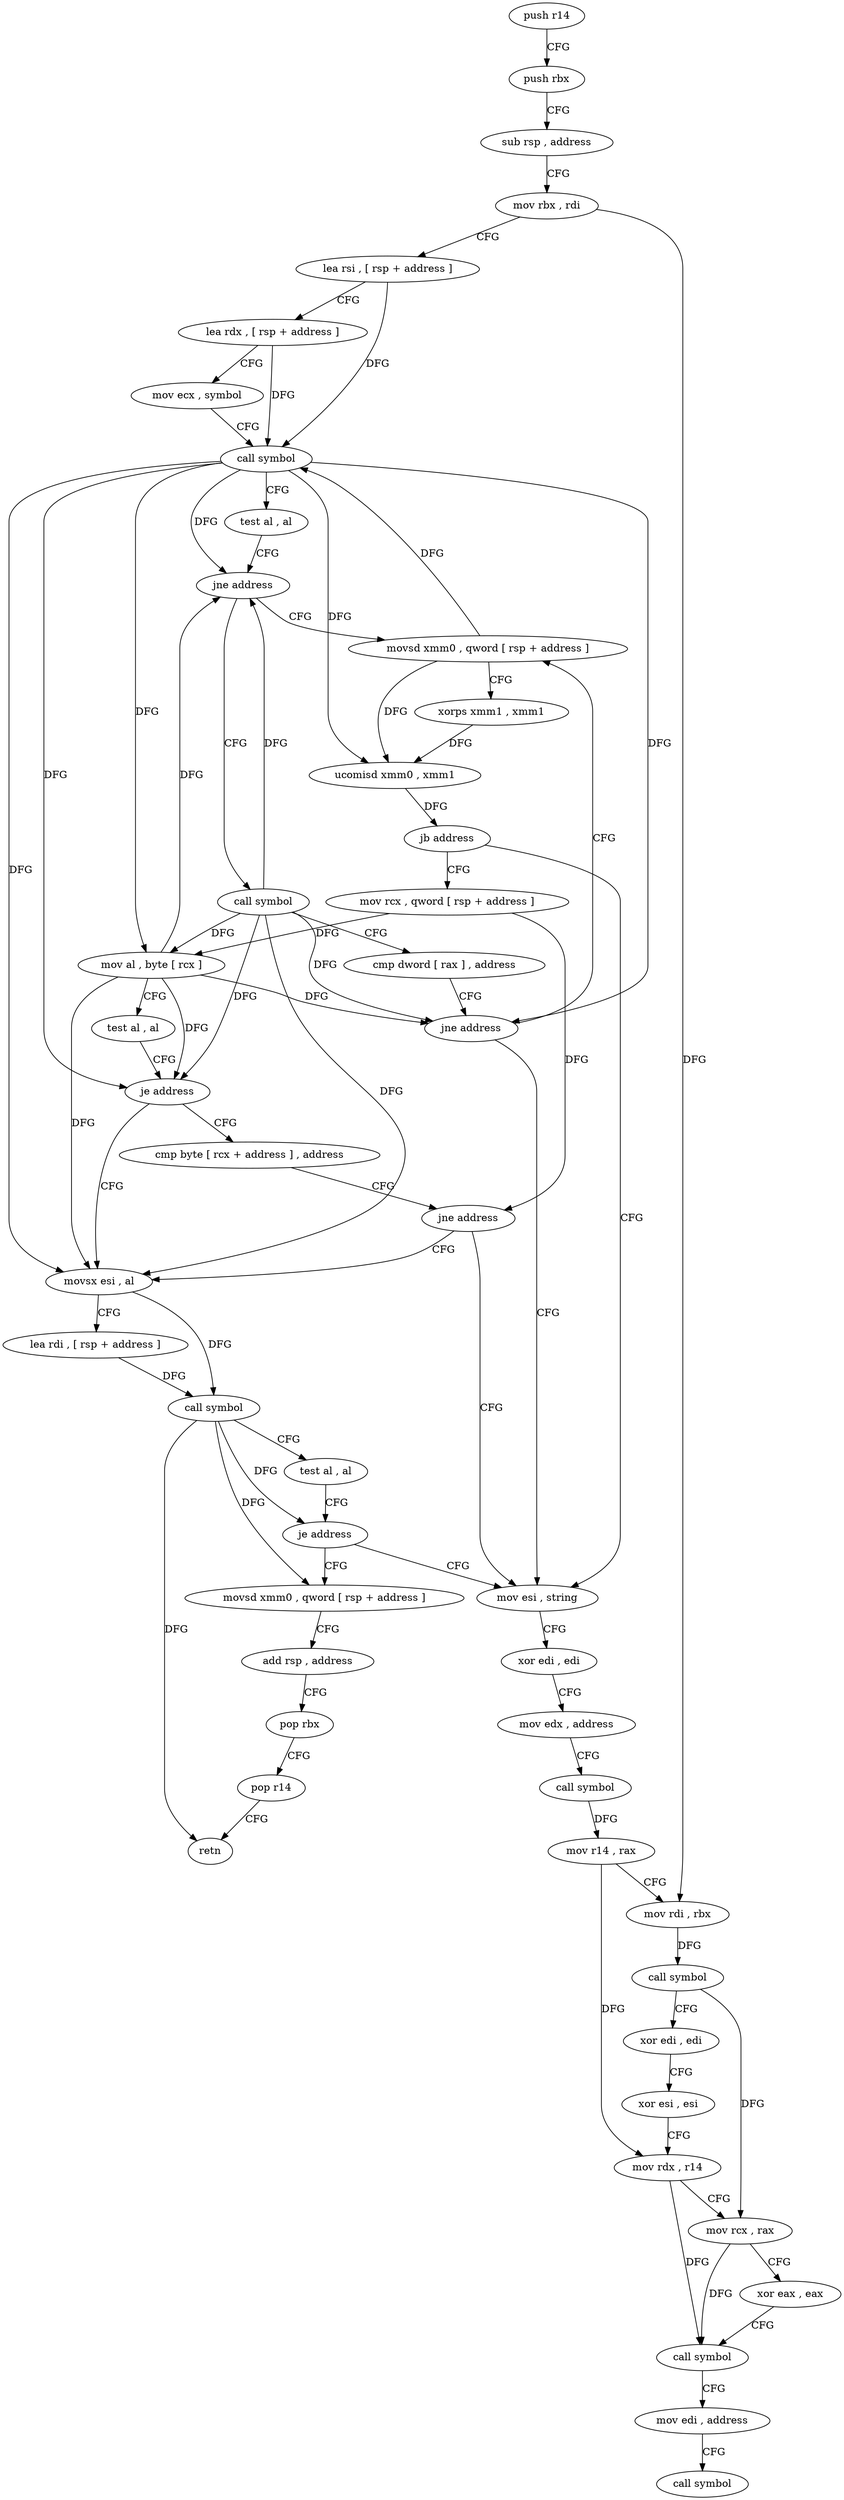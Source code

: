 digraph "func" {
"4203360" [label = "push r14" ]
"4203362" [label = "push rbx" ]
"4203363" [label = "sub rsp , address" ]
"4203367" [label = "mov rbx , rdi" ]
"4203370" [label = "lea rsi , [ rsp + address ]" ]
"4203375" [label = "lea rdx , [ rsp + address ]" ]
"4203380" [label = "mov ecx , symbol" ]
"4203385" [label = "call symbol" ]
"4203390" [label = "test al , al" ]
"4203392" [label = "jne address" ]
"4203404" [label = "movsd xmm0 , qword [ rsp + address ]" ]
"4203394" [label = "call symbol" ]
"4203410" [label = "xorps xmm1 , xmm1" ]
"4203413" [label = "ucomisd xmm0 , xmm1" ]
"4203417" [label = "jb address" ]
"4203467" [label = "mov esi , string" ]
"4203419" [label = "mov rcx , qword [ rsp + address ]" ]
"4203399" [label = "cmp dword [ rax ] , address" ]
"4203402" [label = "jne address" ]
"4203472" [label = "xor edi , edi" ]
"4203474" [label = "mov edx , address" ]
"4203479" [label = "call symbol" ]
"4203484" [label = "mov r14 , rax" ]
"4203487" [label = "mov rdi , rbx" ]
"4203490" [label = "call symbol" ]
"4203495" [label = "xor edi , edi" ]
"4203497" [label = "xor esi , esi" ]
"4203499" [label = "mov rdx , r14" ]
"4203502" [label = "mov rcx , rax" ]
"4203505" [label = "xor eax , eax" ]
"4203507" [label = "call symbol" ]
"4203512" [label = "mov edi , address" ]
"4203517" [label = "call symbol" ]
"4203424" [label = "mov al , byte [ rcx ]" ]
"4203426" [label = "test al , al" ]
"4203428" [label = "je address" ]
"4203436" [label = "movsx esi , al" ]
"4203430" [label = "cmp byte [ rcx + address ] , address" ]
"4203439" [label = "lea rdi , [ rsp + address ]" ]
"4203444" [label = "call symbol" ]
"4203449" [label = "test al , al" ]
"4203451" [label = "je address" ]
"4203453" [label = "movsd xmm0 , qword [ rsp + address ]" ]
"4203434" [label = "jne address" ]
"4203459" [label = "add rsp , address" ]
"4203463" [label = "pop rbx" ]
"4203464" [label = "pop r14" ]
"4203466" [label = "retn" ]
"4203360" -> "4203362" [ label = "CFG" ]
"4203362" -> "4203363" [ label = "CFG" ]
"4203363" -> "4203367" [ label = "CFG" ]
"4203367" -> "4203370" [ label = "CFG" ]
"4203367" -> "4203487" [ label = "DFG" ]
"4203370" -> "4203375" [ label = "CFG" ]
"4203370" -> "4203385" [ label = "DFG" ]
"4203375" -> "4203380" [ label = "CFG" ]
"4203375" -> "4203385" [ label = "DFG" ]
"4203380" -> "4203385" [ label = "CFG" ]
"4203385" -> "4203390" [ label = "CFG" ]
"4203385" -> "4203392" [ label = "DFG" ]
"4203385" -> "4203402" [ label = "DFG" ]
"4203385" -> "4203424" [ label = "DFG" ]
"4203385" -> "4203428" [ label = "DFG" ]
"4203385" -> "4203436" [ label = "DFG" ]
"4203385" -> "4203413" [ label = "DFG" ]
"4203390" -> "4203392" [ label = "CFG" ]
"4203392" -> "4203404" [ label = "CFG" ]
"4203392" -> "4203394" [ label = "CFG" ]
"4203404" -> "4203410" [ label = "CFG" ]
"4203404" -> "4203385" [ label = "DFG" ]
"4203404" -> "4203413" [ label = "DFG" ]
"4203394" -> "4203399" [ label = "CFG" ]
"4203394" -> "4203392" [ label = "DFG" ]
"4203394" -> "4203402" [ label = "DFG" ]
"4203394" -> "4203424" [ label = "DFG" ]
"4203394" -> "4203428" [ label = "DFG" ]
"4203394" -> "4203436" [ label = "DFG" ]
"4203410" -> "4203413" [ label = "DFG" ]
"4203413" -> "4203417" [ label = "DFG" ]
"4203417" -> "4203467" [ label = "CFG" ]
"4203417" -> "4203419" [ label = "CFG" ]
"4203467" -> "4203472" [ label = "CFG" ]
"4203419" -> "4203424" [ label = "DFG" ]
"4203419" -> "4203434" [ label = "DFG" ]
"4203399" -> "4203402" [ label = "CFG" ]
"4203402" -> "4203467" [ label = "CFG" ]
"4203402" -> "4203404" [ label = "CFG" ]
"4203472" -> "4203474" [ label = "CFG" ]
"4203474" -> "4203479" [ label = "CFG" ]
"4203479" -> "4203484" [ label = "DFG" ]
"4203484" -> "4203487" [ label = "CFG" ]
"4203484" -> "4203499" [ label = "DFG" ]
"4203487" -> "4203490" [ label = "DFG" ]
"4203490" -> "4203495" [ label = "CFG" ]
"4203490" -> "4203502" [ label = "DFG" ]
"4203495" -> "4203497" [ label = "CFG" ]
"4203497" -> "4203499" [ label = "CFG" ]
"4203499" -> "4203502" [ label = "CFG" ]
"4203499" -> "4203507" [ label = "DFG" ]
"4203502" -> "4203505" [ label = "CFG" ]
"4203502" -> "4203507" [ label = "DFG" ]
"4203505" -> "4203507" [ label = "CFG" ]
"4203507" -> "4203512" [ label = "CFG" ]
"4203512" -> "4203517" [ label = "CFG" ]
"4203424" -> "4203426" [ label = "CFG" ]
"4203424" -> "4203392" [ label = "DFG" ]
"4203424" -> "4203402" [ label = "DFG" ]
"4203424" -> "4203428" [ label = "DFG" ]
"4203424" -> "4203436" [ label = "DFG" ]
"4203426" -> "4203428" [ label = "CFG" ]
"4203428" -> "4203436" [ label = "CFG" ]
"4203428" -> "4203430" [ label = "CFG" ]
"4203436" -> "4203439" [ label = "CFG" ]
"4203436" -> "4203444" [ label = "DFG" ]
"4203430" -> "4203434" [ label = "CFG" ]
"4203439" -> "4203444" [ label = "DFG" ]
"4203444" -> "4203449" [ label = "CFG" ]
"4203444" -> "4203451" [ label = "DFG" ]
"4203444" -> "4203466" [ label = "DFG" ]
"4203444" -> "4203453" [ label = "DFG" ]
"4203449" -> "4203451" [ label = "CFG" ]
"4203451" -> "4203467" [ label = "CFG" ]
"4203451" -> "4203453" [ label = "CFG" ]
"4203453" -> "4203459" [ label = "CFG" ]
"4203434" -> "4203467" [ label = "CFG" ]
"4203434" -> "4203436" [ label = "CFG" ]
"4203459" -> "4203463" [ label = "CFG" ]
"4203463" -> "4203464" [ label = "CFG" ]
"4203464" -> "4203466" [ label = "CFG" ]
}
